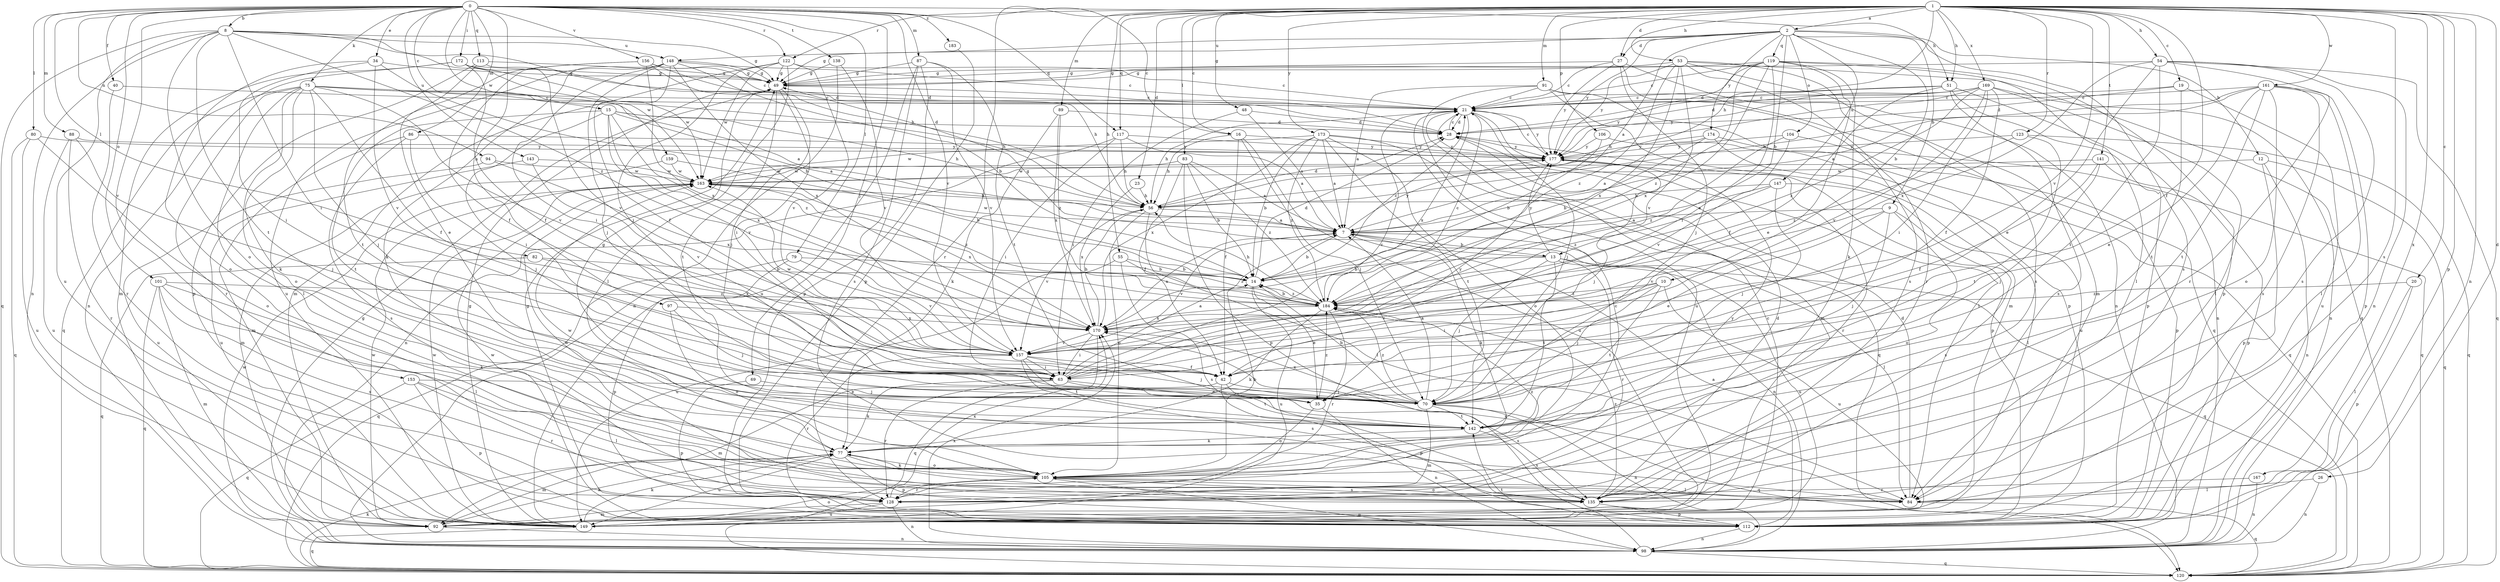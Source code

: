 strict digraph  {
0;
1;
2;
7;
8;
9;
10;
12;
13;
14;
15;
16;
19;
20;
21;
23;
26;
27;
28;
34;
35;
40;
42;
48;
49;
51;
53;
54;
55;
56;
63;
69;
70;
75;
77;
79;
80;
82;
83;
84;
86;
87;
88;
89;
91;
92;
94;
97;
98;
101;
104;
105;
106;
112;
113;
117;
119;
120;
122;
123;
128;
135;
138;
141;
142;
143;
147;
148;
149;
153;
156;
157;
159;
161;
163;
167;
169;
170;
172;
173;
174;
177;
183;
184;
0 -> 8  [label=b];
0 -> 15  [label=c];
0 -> 16  [label=c];
0 -> 34  [label=e];
0 -> 40  [label=f];
0 -> 51  [label=h];
0 -> 69  [label=j];
0 -> 75  [label=k];
0 -> 79  [label=l];
0 -> 80  [label=l];
0 -> 82  [label=l];
0 -> 86  [label=m];
0 -> 87  [label=m];
0 -> 88  [label=m];
0 -> 94  [label=n];
0 -> 97  [label=n];
0 -> 101  [label=o];
0 -> 113  [label=q];
0 -> 117  [label=q];
0 -> 122  [label=r];
0 -> 138  [label=t];
0 -> 143  [label=u];
0 -> 153  [label=v];
0 -> 156  [label=v];
0 -> 157  [label=v];
0 -> 159  [label=w];
0 -> 172  [label=i];
0 -> 183  [label=z];
1 -> 2  [label=a];
1 -> 16  [label=c];
1 -> 19  [label=c];
1 -> 20  [label=c];
1 -> 23  [label=d];
1 -> 26  [label=d];
1 -> 27  [label=d];
1 -> 42  [label=f];
1 -> 48  [label=g];
1 -> 51  [label=h];
1 -> 53  [label=h];
1 -> 54  [label=h];
1 -> 55  [label=h];
1 -> 56  [label=h];
1 -> 83  [label=l];
1 -> 89  [label=m];
1 -> 91  [label=m];
1 -> 98  [label=n];
1 -> 106  [label=p];
1 -> 112  [label=p];
1 -> 117  [label=q];
1 -> 122  [label=r];
1 -> 123  [label=r];
1 -> 128  [label=r];
1 -> 135  [label=s];
1 -> 141  [label=t];
1 -> 157  [label=v];
1 -> 161  [label=w];
1 -> 167  [label=x];
1 -> 169  [label=x];
1 -> 173  [label=y];
2 -> 7  [label=a];
2 -> 9  [label=b];
2 -> 10  [label=b];
2 -> 12  [label=b];
2 -> 13  [label=b];
2 -> 27  [label=d];
2 -> 49  [label=g];
2 -> 104  [label=o];
2 -> 119  [label=q];
2 -> 135  [label=s];
2 -> 147  [label=u];
2 -> 148  [label=u];
2 -> 174  [label=y];
2 -> 177  [label=y];
7 -> 13  [label=b];
7 -> 14  [label=b];
7 -> 77  [label=k];
7 -> 84  [label=l];
7 -> 98  [label=n];
7 -> 157  [label=v];
7 -> 163  [label=w];
7 -> 177  [label=y];
8 -> 49  [label=g];
8 -> 56  [label=h];
8 -> 63  [label=i];
8 -> 98  [label=n];
8 -> 105  [label=o];
8 -> 120  [label=q];
8 -> 142  [label=t];
8 -> 148  [label=u];
8 -> 149  [label=u];
8 -> 163  [label=w];
8 -> 184  [label=z];
9 -> 7  [label=a];
9 -> 35  [label=e];
9 -> 70  [label=j];
9 -> 105  [label=o];
9 -> 135  [label=s];
9 -> 157  [label=v];
10 -> 63  [label=i];
10 -> 70  [label=j];
10 -> 142  [label=t];
10 -> 149  [label=u];
10 -> 157  [label=v];
10 -> 184  [label=z];
12 -> 98  [label=n];
12 -> 112  [label=p];
12 -> 120  [label=q];
12 -> 163  [label=w];
13 -> 14  [label=b];
13 -> 49  [label=g];
13 -> 70  [label=j];
13 -> 120  [label=q];
13 -> 128  [label=r];
13 -> 142  [label=t];
13 -> 149  [label=u];
13 -> 177  [label=y];
14 -> 21  [label=c];
14 -> 28  [label=d];
14 -> 35  [label=e];
14 -> 149  [label=u];
14 -> 184  [label=z];
15 -> 7  [label=a];
15 -> 28  [label=d];
15 -> 56  [label=h];
15 -> 63  [label=i];
15 -> 142  [label=t];
15 -> 157  [label=v];
15 -> 170  [label=x];
15 -> 184  [label=z];
16 -> 42  [label=f];
16 -> 56  [label=h];
16 -> 70  [label=j];
16 -> 149  [label=u];
16 -> 177  [label=y];
19 -> 21  [label=c];
19 -> 28  [label=d];
19 -> 142  [label=t];
19 -> 149  [label=u];
20 -> 84  [label=l];
20 -> 112  [label=p];
20 -> 184  [label=z];
21 -> 28  [label=d];
21 -> 56  [label=h];
21 -> 70  [label=j];
21 -> 84  [label=l];
21 -> 92  [label=m];
21 -> 170  [label=x];
21 -> 177  [label=y];
23 -> 56  [label=h];
23 -> 170  [label=x];
26 -> 84  [label=l];
26 -> 98  [label=n];
27 -> 21  [label=c];
27 -> 49  [label=g];
27 -> 70  [label=j];
27 -> 98  [label=n];
27 -> 135  [label=s];
27 -> 177  [label=y];
28 -> 21  [label=c];
28 -> 112  [label=p];
28 -> 177  [label=y];
34 -> 14  [label=b];
34 -> 49  [label=g];
34 -> 63  [label=i];
34 -> 105  [label=o];
34 -> 157  [label=v];
35 -> 49  [label=g];
35 -> 98  [label=n];
35 -> 105  [label=o];
35 -> 184  [label=z];
40 -> 21  [label=c];
40 -> 128  [label=r];
42 -> 70  [label=j];
42 -> 92  [label=m];
42 -> 112  [label=p];
42 -> 135  [label=s];
48 -> 7  [label=a];
48 -> 28  [label=d];
48 -> 63  [label=i];
49 -> 21  [label=c];
49 -> 63  [label=i];
49 -> 70  [label=j];
49 -> 142  [label=t];
51 -> 21  [label=c];
51 -> 42  [label=f];
51 -> 98  [label=n];
51 -> 112  [label=p];
51 -> 135  [label=s];
51 -> 177  [label=y];
53 -> 49  [label=g];
53 -> 92  [label=m];
53 -> 120  [label=q];
53 -> 128  [label=r];
53 -> 135  [label=s];
53 -> 157  [label=v];
53 -> 170  [label=x];
53 -> 177  [label=y];
53 -> 184  [label=z];
54 -> 35  [label=e];
54 -> 49  [label=g];
54 -> 98  [label=n];
54 -> 120  [label=q];
54 -> 128  [label=r];
54 -> 135  [label=s];
54 -> 142  [label=t];
54 -> 170  [label=x];
55 -> 14  [label=b];
55 -> 135  [label=s];
55 -> 149  [label=u];
55 -> 184  [label=z];
56 -> 7  [label=a];
56 -> 28  [label=d];
56 -> 84  [label=l];
56 -> 105  [label=o];
56 -> 157  [label=v];
63 -> 7  [label=a];
63 -> 21  [label=c];
63 -> 35  [label=e];
63 -> 77  [label=k];
63 -> 128  [label=r];
63 -> 142  [label=t];
63 -> 177  [label=y];
69 -> 35  [label=e];
69 -> 112  [label=p];
70 -> 7  [label=a];
70 -> 14  [label=b];
70 -> 92  [label=m];
70 -> 98  [label=n];
70 -> 120  [label=q];
70 -> 142  [label=t];
70 -> 170  [label=x];
70 -> 184  [label=z];
75 -> 7  [label=a];
75 -> 21  [label=c];
75 -> 42  [label=f];
75 -> 56  [label=h];
75 -> 70  [label=j];
75 -> 77  [label=k];
75 -> 84  [label=l];
75 -> 105  [label=o];
75 -> 120  [label=q];
75 -> 128  [label=r];
75 -> 157  [label=v];
77 -> 92  [label=m];
77 -> 105  [label=o];
77 -> 112  [label=p];
77 -> 135  [label=s];
77 -> 149  [label=u];
79 -> 14  [label=b];
79 -> 112  [label=p];
79 -> 120  [label=q];
79 -> 157  [label=v];
80 -> 105  [label=o];
80 -> 120  [label=q];
80 -> 149  [label=u];
80 -> 177  [label=y];
82 -> 14  [label=b];
82 -> 120  [label=q];
82 -> 170  [label=x];
83 -> 7  [label=a];
83 -> 14  [label=b];
83 -> 42  [label=f];
83 -> 112  [label=p];
83 -> 163  [label=w];
83 -> 184  [label=z];
84 -> 28  [label=d];
84 -> 120  [label=q];
84 -> 170  [label=x];
86 -> 70  [label=j];
86 -> 92  [label=m];
86 -> 135  [label=s];
86 -> 177  [label=y];
87 -> 49  [label=g];
87 -> 112  [label=p];
87 -> 135  [label=s];
87 -> 142  [label=t];
87 -> 149  [label=u];
87 -> 157  [label=v];
88 -> 70  [label=j];
88 -> 128  [label=r];
88 -> 149  [label=u];
88 -> 177  [label=y];
89 -> 28  [label=d];
89 -> 77  [label=k];
89 -> 170  [label=x];
89 -> 184  [label=z];
91 -> 7  [label=a];
91 -> 21  [label=c];
91 -> 92  [label=m];
91 -> 112  [label=p];
91 -> 120  [label=q];
91 -> 149  [label=u];
92 -> 77  [label=k];
92 -> 98  [label=n];
92 -> 163  [label=w];
94 -> 149  [label=u];
94 -> 163  [label=w];
94 -> 170  [label=x];
97 -> 70  [label=j];
97 -> 105  [label=o];
97 -> 170  [label=x];
98 -> 49  [label=g];
98 -> 120  [label=q];
98 -> 142  [label=t];
98 -> 163  [label=w];
98 -> 170  [label=x];
101 -> 77  [label=k];
101 -> 84  [label=l];
101 -> 92  [label=m];
101 -> 120  [label=q];
101 -> 135  [label=s];
101 -> 184  [label=z];
104 -> 112  [label=p];
104 -> 157  [label=v];
104 -> 177  [label=y];
104 -> 184  [label=z];
105 -> 14  [label=b];
105 -> 77  [label=k];
105 -> 84  [label=l];
105 -> 98  [label=n];
105 -> 128  [label=r];
105 -> 135  [label=s];
105 -> 163  [label=w];
105 -> 177  [label=y];
105 -> 184  [label=z];
106 -> 14  [label=b];
106 -> 120  [label=q];
106 -> 177  [label=y];
112 -> 7  [label=a];
112 -> 49  [label=g];
112 -> 98  [label=n];
112 -> 163  [label=w];
113 -> 35  [label=e];
113 -> 49  [label=g];
113 -> 112  [label=p];
113 -> 157  [label=v];
117 -> 7  [label=a];
117 -> 56  [label=h];
117 -> 63  [label=i];
117 -> 98  [label=n];
117 -> 177  [label=y];
119 -> 21  [label=c];
119 -> 28  [label=d];
119 -> 35  [label=e];
119 -> 49  [label=g];
119 -> 63  [label=i];
119 -> 77  [label=k];
119 -> 84  [label=l];
119 -> 112  [label=p];
119 -> 170  [label=x];
119 -> 184  [label=z];
120 -> 77  [label=k];
122 -> 21  [label=c];
122 -> 49  [label=g];
122 -> 63  [label=i];
122 -> 84  [label=l];
122 -> 92  [label=m];
122 -> 157  [label=v];
122 -> 163  [label=w];
123 -> 120  [label=q];
123 -> 142  [label=t];
123 -> 177  [label=y];
123 -> 184  [label=z];
128 -> 21  [label=c];
128 -> 92  [label=m];
128 -> 98  [label=n];
128 -> 149  [label=u];
128 -> 170  [label=x];
135 -> 28  [label=d];
135 -> 105  [label=o];
135 -> 112  [label=p];
135 -> 163  [label=w];
135 -> 184  [label=z];
138 -> 49  [label=g];
138 -> 98  [label=n];
138 -> 157  [label=v];
141 -> 42  [label=f];
141 -> 70  [label=j];
141 -> 112  [label=p];
141 -> 163  [label=w];
142 -> 77  [label=k];
142 -> 135  [label=s];
143 -> 149  [label=u];
143 -> 157  [label=v];
143 -> 163  [label=w];
147 -> 7  [label=a];
147 -> 56  [label=h];
147 -> 70  [label=j];
147 -> 84  [label=l];
147 -> 184  [label=z];
148 -> 14  [label=b];
148 -> 21  [label=c];
148 -> 42  [label=f];
148 -> 49  [label=g];
148 -> 63  [label=i];
148 -> 70  [label=j];
148 -> 77  [label=k];
148 -> 149  [label=u];
148 -> 170  [label=x];
149 -> 21  [label=c];
149 -> 49  [label=g];
149 -> 77  [label=k];
149 -> 105  [label=o];
149 -> 120  [label=q];
149 -> 163  [label=w];
153 -> 70  [label=j];
153 -> 84  [label=l];
153 -> 112  [label=p];
153 -> 120  [label=q];
153 -> 128  [label=r];
156 -> 21  [label=c];
156 -> 28  [label=d];
156 -> 42  [label=f];
156 -> 49  [label=g];
156 -> 56  [label=h];
156 -> 142  [label=t];
156 -> 170  [label=x];
157 -> 42  [label=f];
157 -> 63  [label=i];
157 -> 70  [label=j];
157 -> 128  [label=r];
157 -> 135  [label=s];
157 -> 142  [label=t];
157 -> 163  [label=w];
159 -> 14  [label=b];
159 -> 92  [label=m];
159 -> 163  [label=w];
161 -> 7  [label=a];
161 -> 21  [label=c];
161 -> 35  [label=e];
161 -> 56  [label=h];
161 -> 84  [label=l];
161 -> 105  [label=o];
161 -> 112  [label=p];
161 -> 135  [label=s];
161 -> 142  [label=t];
163 -> 56  [label=h];
163 -> 170  [label=x];
163 -> 184  [label=z];
167 -> 98  [label=n];
167 -> 128  [label=r];
169 -> 21  [label=c];
169 -> 28  [label=d];
169 -> 42  [label=f];
169 -> 56  [label=h];
169 -> 63  [label=i];
169 -> 84  [label=l];
169 -> 98  [label=n];
169 -> 157  [label=v];
169 -> 177  [label=y];
169 -> 184  [label=z];
170 -> 7  [label=a];
170 -> 56  [label=h];
170 -> 63  [label=i];
170 -> 120  [label=q];
170 -> 157  [label=v];
172 -> 28  [label=d];
172 -> 42  [label=f];
172 -> 49  [label=g];
172 -> 92  [label=m];
172 -> 98  [label=n];
172 -> 163  [label=w];
173 -> 7  [label=a];
173 -> 14  [label=b];
173 -> 105  [label=o];
173 -> 120  [label=q];
173 -> 142  [label=t];
173 -> 163  [label=w];
173 -> 170  [label=x];
173 -> 177  [label=y];
173 -> 184  [label=z];
174 -> 7  [label=a];
174 -> 14  [label=b];
174 -> 120  [label=q];
174 -> 149  [label=u];
174 -> 177  [label=y];
177 -> 21  [label=c];
177 -> 70  [label=j];
177 -> 128  [label=r];
177 -> 163  [label=w];
183 -> 112  [label=p];
184 -> 14  [label=b];
184 -> 21  [label=c];
184 -> 56  [label=h];
184 -> 77  [label=k];
184 -> 128  [label=r];
184 -> 170  [label=x];
}
